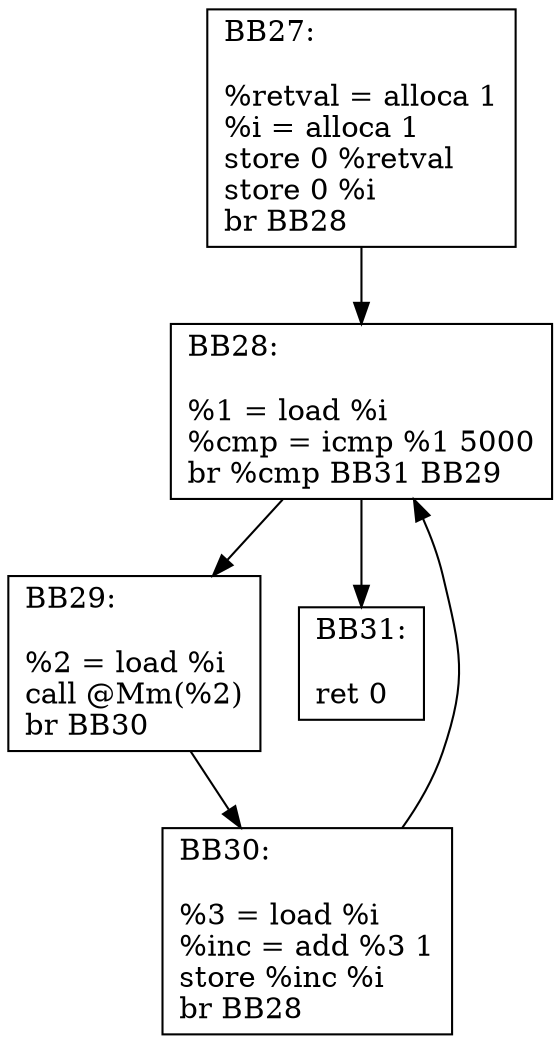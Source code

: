 digraph "CFG for 'main' function" {
BB27 [shape=record, label="{BB27:\l\l
%retval = alloca 1\l
%i = alloca 1\l
store 0 %retval\l
store 0 %i\l
br BB28\l
}"];
BB27 -> BB28
BB28 [shape=record, label="{BB28:\l\l
%1 = load %i\l
%cmp = icmp %1 5000\l
br %cmp BB31 BB29\l
}"];
BB28 -> BB29
BB28 -> BB31
BB29 [shape=record, label="{BB29:\l\l
%2 = load %i\l
call @Mm(%2)\lbr BB30\l
}"];
BB29 -> BB30
BB30 [shape=record, label="{BB30:\l\l
%3 = load %i\l
%inc = add %3 1\l
store %inc %i\l
br BB28\l
}"];
BB30 -> BB28
BB31 [shape=record, label="{BB31:\l\l
ret 0\l
}"];
}
